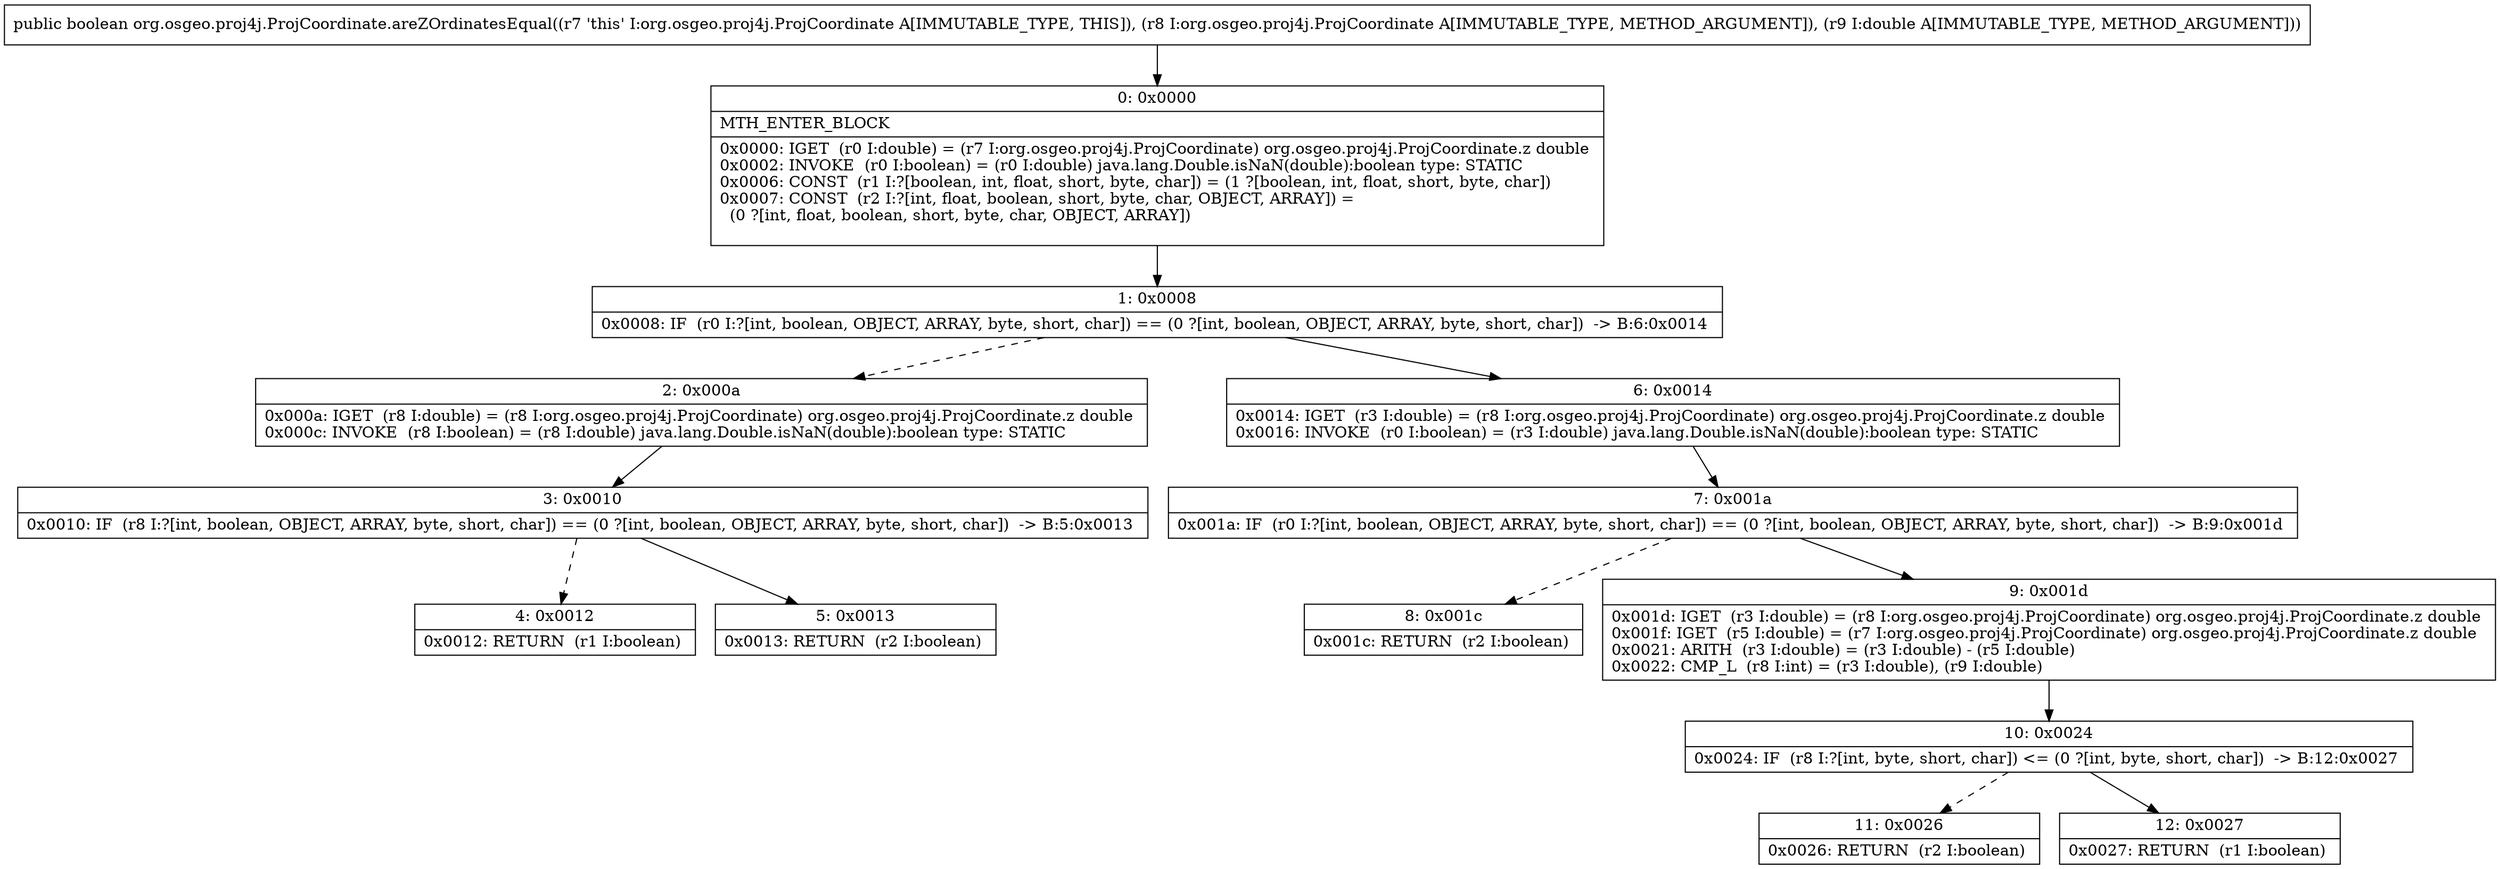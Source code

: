digraph "CFG fororg.osgeo.proj4j.ProjCoordinate.areZOrdinatesEqual(Lorg\/osgeo\/proj4j\/ProjCoordinate;D)Z" {
Node_0 [shape=record,label="{0\:\ 0x0000|MTH_ENTER_BLOCK\l|0x0000: IGET  (r0 I:double) = (r7 I:org.osgeo.proj4j.ProjCoordinate) org.osgeo.proj4j.ProjCoordinate.z double \l0x0002: INVOKE  (r0 I:boolean) = (r0 I:double) java.lang.Double.isNaN(double):boolean type: STATIC \l0x0006: CONST  (r1 I:?[boolean, int, float, short, byte, char]) = (1 ?[boolean, int, float, short, byte, char]) \l0x0007: CONST  (r2 I:?[int, float, boolean, short, byte, char, OBJECT, ARRAY]) = \l  (0 ?[int, float, boolean, short, byte, char, OBJECT, ARRAY])\l \l}"];
Node_1 [shape=record,label="{1\:\ 0x0008|0x0008: IF  (r0 I:?[int, boolean, OBJECT, ARRAY, byte, short, char]) == (0 ?[int, boolean, OBJECT, ARRAY, byte, short, char])  \-\> B:6:0x0014 \l}"];
Node_2 [shape=record,label="{2\:\ 0x000a|0x000a: IGET  (r8 I:double) = (r8 I:org.osgeo.proj4j.ProjCoordinate) org.osgeo.proj4j.ProjCoordinate.z double \l0x000c: INVOKE  (r8 I:boolean) = (r8 I:double) java.lang.Double.isNaN(double):boolean type: STATIC \l}"];
Node_3 [shape=record,label="{3\:\ 0x0010|0x0010: IF  (r8 I:?[int, boolean, OBJECT, ARRAY, byte, short, char]) == (0 ?[int, boolean, OBJECT, ARRAY, byte, short, char])  \-\> B:5:0x0013 \l}"];
Node_4 [shape=record,label="{4\:\ 0x0012|0x0012: RETURN  (r1 I:boolean) \l}"];
Node_5 [shape=record,label="{5\:\ 0x0013|0x0013: RETURN  (r2 I:boolean) \l}"];
Node_6 [shape=record,label="{6\:\ 0x0014|0x0014: IGET  (r3 I:double) = (r8 I:org.osgeo.proj4j.ProjCoordinate) org.osgeo.proj4j.ProjCoordinate.z double \l0x0016: INVOKE  (r0 I:boolean) = (r3 I:double) java.lang.Double.isNaN(double):boolean type: STATIC \l}"];
Node_7 [shape=record,label="{7\:\ 0x001a|0x001a: IF  (r0 I:?[int, boolean, OBJECT, ARRAY, byte, short, char]) == (0 ?[int, boolean, OBJECT, ARRAY, byte, short, char])  \-\> B:9:0x001d \l}"];
Node_8 [shape=record,label="{8\:\ 0x001c|0x001c: RETURN  (r2 I:boolean) \l}"];
Node_9 [shape=record,label="{9\:\ 0x001d|0x001d: IGET  (r3 I:double) = (r8 I:org.osgeo.proj4j.ProjCoordinate) org.osgeo.proj4j.ProjCoordinate.z double \l0x001f: IGET  (r5 I:double) = (r7 I:org.osgeo.proj4j.ProjCoordinate) org.osgeo.proj4j.ProjCoordinate.z double \l0x0021: ARITH  (r3 I:double) = (r3 I:double) \- (r5 I:double) \l0x0022: CMP_L  (r8 I:int) = (r3 I:double), (r9 I:double) \l}"];
Node_10 [shape=record,label="{10\:\ 0x0024|0x0024: IF  (r8 I:?[int, byte, short, char]) \<= (0 ?[int, byte, short, char])  \-\> B:12:0x0027 \l}"];
Node_11 [shape=record,label="{11\:\ 0x0026|0x0026: RETURN  (r2 I:boolean) \l}"];
Node_12 [shape=record,label="{12\:\ 0x0027|0x0027: RETURN  (r1 I:boolean) \l}"];
MethodNode[shape=record,label="{public boolean org.osgeo.proj4j.ProjCoordinate.areZOrdinatesEqual((r7 'this' I:org.osgeo.proj4j.ProjCoordinate A[IMMUTABLE_TYPE, THIS]), (r8 I:org.osgeo.proj4j.ProjCoordinate A[IMMUTABLE_TYPE, METHOD_ARGUMENT]), (r9 I:double A[IMMUTABLE_TYPE, METHOD_ARGUMENT])) }"];
MethodNode -> Node_0;
Node_0 -> Node_1;
Node_1 -> Node_2[style=dashed];
Node_1 -> Node_6;
Node_2 -> Node_3;
Node_3 -> Node_4[style=dashed];
Node_3 -> Node_5;
Node_6 -> Node_7;
Node_7 -> Node_8[style=dashed];
Node_7 -> Node_9;
Node_9 -> Node_10;
Node_10 -> Node_11[style=dashed];
Node_10 -> Node_12;
}

